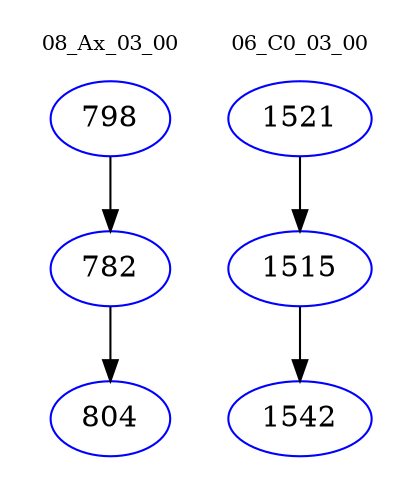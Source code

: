 digraph{
subgraph cluster_0 {
color = white
label = "08_Ax_03_00";
fontsize=10;
T0_798 [label="798", color="blue"]
T0_798 -> T0_782 [color="black"]
T0_782 [label="782", color="blue"]
T0_782 -> T0_804 [color="black"]
T0_804 [label="804", color="blue"]
}
subgraph cluster_1 {
color = white
label = "06_C0_03_00";
fontsize=10;
T1_1521 [label="1521", color="blue"]
T1_1521 -> T1_1515 [color="black"]
T1_1515 [label="1515", color="blue"]
T1_1515 -> T1_1542 [color="black"]
T1_1542 [label="1542", color="blue"]
}
}
